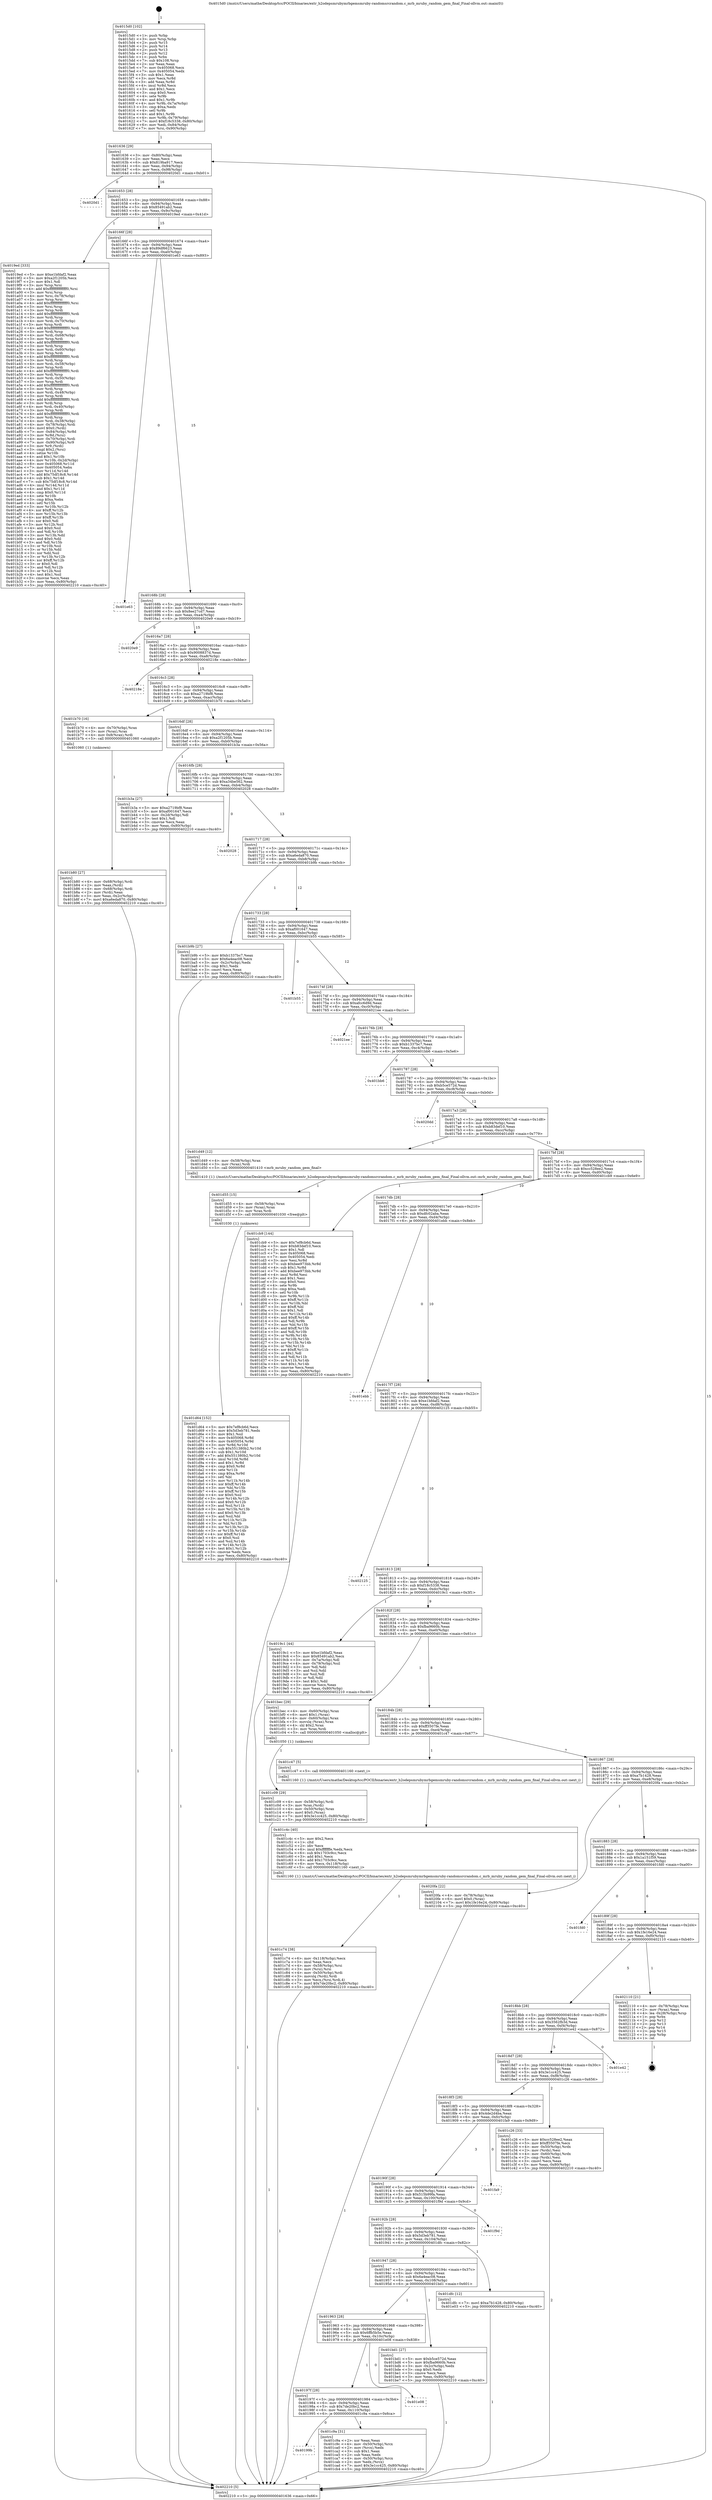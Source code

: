 digraph "0x4015d0" {
  label = "0x4015d0 (/mnt/c/Users/mathe/Desktop/tcc/POCII/binaries/extr_h2odepsmrubymrbgemsmruby-randomsrcrandom.c_mrb_mruby_random_gem_final_Final-ollvm.out::main(0))"
  labelloc = "t"
  node[shape=record]

  Entry [label="",width=0.3,height=0.3,shape=circle,fillcolor=black,style=filled]
  "0x401636" [label="{
     0x401636 [29]\l
     | [instrs]\l
     &nbsp;&nbsp;0x401636 \<+3\>: mov -0x80(%rbp),%eax\l
     &nbsp;&nbsp;0x401639 \<+2\>: mov %eax,%ecx\l
     &nbsp;&nbsp;0x40163b \<+6\>: sub $0x819ba917,%ecx\l
     &nbsp;&nbsp;0x401641 \<+6\>: mov %eax,-0x94(%rbp)\l
     &nbsp;&nbsp;0x401647 \<+6\>: mov %ecx,-0x98(%rbp)\l
     &nbsp;&nbsp;0x40164d \<+6\>: je 00000000004020d1 \<main+0xb01\>\l
  }"]
  "0x4020d1" [label="{
     0x4020d1\l
  }", style=dashed]
  "0x401653" [label="{
     0x401653 [28]\l
     | [instrs]\l
     &nbsp;&nbsp;0x401653 \<+5\>: jmp 0000000000401658 \<main+0x88\>\l
     &nbsp;&nbsp;0x401658 \<+6\>: mov -0x94(%rbp),%eax\l
     &nbsp;&nbsp;0x40165e \<+5\>: sub $0x85491ab2,%eax\l
     &nbsp;&nbsp;0x401663 \<+6\>: mov %eax,-0x9c(%rbp)\l
     &nbsp;&nbsp;0x401669 \<+6\>: je 00000000004019ed \<main+0x41d\>\l
  }"]
  Exit [label="",width=0.3,height=0.3,shape=circle,fillcolor=black,style=filled,peripheries=2]
  "0x4019ed" [label="{
     0x4019ed [333]\l
     | [instrs]\l
     &nbsp;&nbsp;0x4019ed \<+5\>: mov $0xe1bfdaf2,%eax\l
     &nbsp;&nbsp;0x4019f2 \<+5\>: mov $0xa2f1205b,%ecx\l
     &nbsp;&nbsp;0x4019f7 \<+2\>: mov $0x1,%dl\l
     &nbsp;&nbsp;0x4019f9 \<+3\>: mov %rsp,%rsi\l
     &nbsp;&nbsp;0x4019fc \<+4\>: add $0xfffffffffffffff0,%rsi\l
     &nbsp;&nbsp;0x401a00 \<+3\>: mov %rsi,%rsp\l
     &nbsp;&nbsp;0x401a03 \<+4\>: mov %rsi,-0x78(%rbp)\l
     &nbsp;&nbsp;0x401a07 \<+3\>: mov %rsp,%rsi\l
     &nbsp;&nbsp;0x401a0a \<+4\>: add $0xfffffffffffffff0,%rsi\l
     &nbsp;&nbsp;0x401a0e \<+3\>: mov %rsi,%rsp\l
     &nbsp;&nbsp;0x401a11 \<+3\>: mov %rsp,%rdi\l
     &nbsp;&nbsp;0x401a14 \<+4\>: add $0xfffffffffffffff0,%rdi\l
     &nbsp;&nbsp;0x401a18 \<+3\>: mov %rdi,%rsp\l
     &nbsp;&nbsp;0x401a1b \<+4\>: mov %rdi,-0x70(%rbp)\l
     &nbsp;&nbsp;0x401a1f \<+3\>: mov %rsp,%rdi\l
     &nbsp;&nbsp;0x401a22 \<+4\>: add $0xfffffffffffffff0,%rdi\l
     &nbsp;&nbsp;0x401a26 \<+3\>: mov %rdi,%rsp\l
     &nbsp;&nbsp;0x401a29 \<+4\>: mov %rdi,-0x68(%rbp)\l
     &nbsp;&nbsp;0x401a2d \<+3\>: mov %rsp,%rdi\l
     &nbsp;&nbsp;0x401a30 \<+4\>: add $0xfffffffffffffff0,%rdi\l
     &nbsp;&nbsp;0x401a34 \<+3\>: mov %rdi,%rsp\l
     &nbsp;&nbsp;0x401a37 \<+4\>: mov %rdi,-0x60(%rbp)\l
     &nbsp;&nbsp;0x401a3b \<+3\>: mov %rsp,%rdi\l
     &nbsp;&nbsp;0x401a3e \<+4\>: add $0xfffffffffffffff0,%rdi\l
     &nbsp;&nbsp;0x401a42 \<+3\>: mov %rdi,%rsp\l
     &nbsp;&nbsp;0x401a45 \<+4\>: mov %rdi,-0x58(%rbp)\l
     &nbsp;&nbsp;0x401a49 \<+3\>: mov %rsp,%rdi\l
     &nbsp;&nbsp;0x401a4c \<+4\>: add $0xfffffffffffffff0,%rdi\l
     &nbsp;&nbsp;0x401a50 \<+3\>: mov %rdi,%rsp\l
     &nbsp;&nbsp;0x401a53 \<+4\>: mov %rdi,-0x50(%rbp)\l
     &nbsp;&nbsp;0x401a57 \<+3\>: mov %rsp,%rdi\l
     &nbsp;&nbsp;0x401a5a \<+4\>: add $0xfffffffffffffff0,%rdi\l
     &nbsp;&nbsp;0x401a5e \<+3\>: mov %rdi,%rsp\l
     &nbsp;&nbsp;0x401a61 \<+4\>: mov %rdi,-0x48(%rbp)\l
     &nbsp;&nbsp;0x401a65 \<+3\>: mov %rsp,%rdi\l
     &nbsp;&nbsp;0x401a68 \<+4\>: add $0xfffffffffffffff0,%rdi\l
     &nbsp;&nbsp;0x401a6c \<+3\>: mov %rdi,%rsp\l
     &nbsp;&nbsp;0x401a6f \<+4\>: mov %rdi,-0x40(%rbp)\l
     &nbsp;&nbsp;0x401a73 \<+3\>: mov %rsp,%rdi\l
     &nbsp;&nbsp;0x401a76 \<+4\>: add $0xfffffffffffffff0,%rdi\l
     &nbsp;&nbsp;0x401a7a \<+3\>: mov %rdi,%rsp\l
     &nbsp;&nbsp;0x401a7d \<+4\>: mov %rdi,-0x38(%rbp)\l
     &nbsp;&nbsp;0x401a81 \<+4\>: mov -0x78(%rbp),%rdi\l
     &nbsp;&nbsp;0x401a85 \<+6\>: movl $0x0,(%rdi)\l
     &nbsp;&nbsp;0x401a8b \<+7\>: mov -0x84(%rbp),%r8d\l
     &nbsp;&nbsp;0x401a92 \<+3\>: mov %r8d,(%rsi)\l
     &nbsp;&nbsp;0x401a95 \<+4\>: mov -0x70(%rbp),%rdi\l
     &nbsp;&nbsp;0x401a99 \<+7\>: mov -0x90(%rbp),%r9\l
     &nbsp;&nbsp;0x401aa0 \<+3\>: mov %r9,(%rdi)\l
     &nbsp;&nbsp;0x401aa3 \<+3\>: cmpl $0x2,(%rsi)\l
     &nbsp;&nbsp;0x401aa6 \<+4\>: setne %r10b\l
     &nbsp;&nbsp;0x401aaa \<+4\>: and $0x1,%r10b\l
     &nbsp;&nbsp;0x401aae \<+4\>: mov %r10b,-0x2d(%rbp)\l
     &nbsp;&nbsp;0x401ab2 \<+8\>: mov 0x405068,%r11d\l
     &nbsp;&nbsp;0x401aba \<+7\>: mov 0x405054,%ebx\l
     &nbsp;&nbsp;0x401ac1 \<+3\>: mov %r11d,%r14d\l
     &nbsp;&nbsp;0x401ac4 \<+7\>: add $0x75df18c8,%r14d\l
     &nbsp;&nbsp;0x401acb \<+4\>: sub $0x1,%r14d\l
     &nbsp;&nbsp;0x401acf \<+7\>: sub $0x75df18c8,%r14d\l
     &nbsp;&nbsp;0x401ad6 \<+4\>: imul %r14d,%r11d\l
     &nbsp;&nbsp;0x401ada \<+4\>: and $0x1,%r11d\l
     &nbsp;&nbsp;0x401ade \<+4\>: cmp $0x0,%r11d\l
     &nbsp;&nbsp;0x401ae2 \<+4\>: sete %r10b\l
     &nbsp;&nbsp;0x401ae6 \<+3\>: cmp $0xa,%ebx\l
     &nbsp;&nbsp;0x401ae9 \<+4\>: setl %r15b\l
     &nbsp;&nbsp;0x401aed \<+3\>: mov %r10b,%r12b\l
     &nbsp;&nbsp;0x401af0 \<+4\>: xor $0xff,%r12b\l
     &nbsp;&nbsp;0x401af4 \<+3\>: mov %r15b,%r13b\l
     &nbsp;&nbsp;0x401af7 \<+4\>: xor $0xff,%r13b\l
     &nbsp;&nbsp;0x401afb \<+3\>: xor $0x0,%dl\l
     &nbsp;&nbsp;0x401afe \<+3\>: mov %r12b,%sil\l
     &nbsp;&nbsp;0x401b01 \<+4\>: and $0x0,%sil\l
     &nbsp;&nbsp;0x401b05 \<+3\>: and %dl,%r10b\l
     &nbsp;&nbsp;0x401b08 \<+3\>: mov %r13b,%dil\l
     &nbsp;&nbsp;0x401b0b \<+4\>: and $0x0,%dil\l
     &nbsp;&nbsp;0x401b0f \<+3\>: and %dl,%r15b\l
     &nbsp;&nbsp;0x401b12 \<+3\>: or %r10b,%sil\l
     &nbsp;&nbsp;0x401b15 \<+3\>: or %r15b,%dil\l
     &nbsp;&nbsp;0x401b18 \<+3\>: xor %dil,%sil\l
     &nbsp;&nbsp;0x401b1b \<+3\>: or %r13b,%r12b\l
     &nbsp;&nbsp;0x401b1e \<+4\>: xor $0xff,%r12b\l
     &nbsp;&nbsp;0x401b22 \<+3\>: or $0x0,%dl\l
     &nbsp;&nbsp;0x401b25 \<+3\>: and %dl,%r12b\l
     &nbsp;&nbsp;0x401b28 \<+3\>: or %r12b,%sil\l
     &nbsp;&nbsp;0x401b2b \<+4\>: test $0x1,%sil\l
     &nbsp;&nbsp;0x401b2f \<+3\>: cmovne %ecx,%eax\l
     &nbsp;&nbsp;0x401b32 \<+3\>: mov %eax,-0x80(%rbp)\l
     &nbsp;&nbsp;0x401b35 \<+5\>: jmp 0000000000402210 \<main+0xc40\>\l
  }"]
  "0x40166f" [label="{
     0x40166f [28]\l
     | [instrs]\l
     &nbsp;&nbsp;0x40166f \<+5\>: jmp 0000000000401674 \<main+0xa4\>\l
     &nbsp;&nbsp;0x401674 \<+6\>: mov -0x94(%rbp),%eax\l
     &nbsp;&nbsp;0x40167a \<+5\>: sub $0x89df6623,%eax\l
     &nbsp;&nbsp;0x40167f \<+6\>: mov %eax,-0xa0(%rbp)\l
     &nbsp;&nbsp;0x401685 \<+6\>: je 0000000000401e63 \<main+0x893\>\l
  }"]
  "0x401d64" [label="{
     0x401d64 [152]\l
     | [instrs]\l
     &nbsp;&nbsp;0x401d64 \<+5\>: mov $0x7ef8cb6d,%ecx\l
     &nbsp;&nbsp;0x401d69 \<+5\>: mov $0x5d3eb781,%edx\l
     &nbsp;&nbsp;0x401d6e \<+3\>: mov $0x1,%sil\l
     &nbsp;&nbsp;0x401d71 \<+8\>: mov 0x405068,%r8d\l
     &nbsp;&nbsp;0x401d79 \<+8\>: mov 0x405054,%r9d\l
     &nbsp;&nbsp;0x401d81 \<+3\>: mov %r8d,%r10d\l
     &nbsp;&nbsp;0x401d84 \<+7\>: sub $0x551380b2,%r10d\l
     &nbsp;&nbsp;0x401d8b \<+4\>: sub $0x1,%r10d\l
     &nbsp;&nbsp;0x401d8f \<+7\>: add $0x551380b2,%r10d\l
     &nbsp;&nbsp;0x401d96 \<+4\>: imul %r10d,%r8d\l
     &nbsp;&nbsp;0x401d9a \<+4\>: and $0x1,%r8d\l
     &nbsp;&nbsp;0x401d9e \<+4\>: cmp $0x0,%r8d\l
     &nbsp;&nbsp;0x401da2 \<+4\>: sete %r11b\l
     &nbsp;&nbsp;0x401da6 \<+4\>: cmp $0xa,%r9d\l
     &nbsp;&nbsp;0x401daa \<+3\>: setl %bl\l
     &nbsp;&nbsp;0x401dad \<+3\>: mov %r11b,%r14b\l
     &nbsp;&nbsp;0x401db0 \<+4\>: xor $0xff,%r14b\l
     &nbsp;&nbsp;0x401db4 \<+3\>: mov %bl,%r15b\l
     &nbsp;&nbsp;0x401db7 \<+4\>: xor $0xff,%r15b\l
     &nbsp;&nbsp;0x401dbb \<+4\>: xor $0x0,%sil\l
     &nbsp;&nbsp;0x401dbf \<+3\>: mov %r14b,%r12b\l
     &nbsp;&nbsp;0x401dc2 \<+4\>: and $0x0,%r12b\l
     &nbsp;&nbsp;0x401dc6 \<+3\>: and %sil,%r11b\l
     &nbsp;&nbsp;0x401dc9 \<+3\>: mov %r15b,%r13b\l
     &nbsp;&nbsp;0x401dcc \<+4\>: and $0x0,%r13b\l
     &nbsp;&nbsp;0x401dd0 \<+3\>: and %sil,%bl\l
     &nbsp;&nbsp;0x401dd3 \<+3\>: or %r11b,%r12b\l
     &nbsp;&nbsp;0x401dd6 \<+3\>: or %bl,%r13b\l
     &nbsp;&nbsp;0x401dd9 \<+3\>: xor %r13b,%r12b\l
     &nbsp;&nbsp;0x401ddc \<+3\>: or %r15b,%r14b\l
     &nbsp;&nbsp;0x401ddf \<+4\>: xor $0xff,%r14b\l
     &nbsp;&nbsp;0x401de3 \<+4\>: or $0x0,%sil\l
     &nbsp;&nbsp;0x401de7 \<+3\>: and %sil,%r14b\l
     &nbsp;&nbsp;0x401dea \<+3\>: or %r14b,%r12b\l
     &nbsp;&nbsp;0x401ded \<+4\>: test $0x1,%r12b\l
     &nbsp;&nbsp;0x401df1 \<+3\>: cmovne %edx,%ecx\l
     &nbsp;&nbsp;0x401df4 \<+3\>: mov %ecx,-0x80(%rbp)\l
     &nbsp;&nbsp;0x401df7 \<+5\>: jmp 0000000000402210 \<main+0xc40\>\l
  }"]
  "0x401e63" [label="{
     0x401e63\l
  }", style=dashed]
  "0x40168b" [label="{
     0x40168b [28]\l
     | [instrs]\l
     &nbsp;&nbsp;0x40168b \<+5\>: jmp 0000000000401690 \<main+0xc0\>\l
     &nbsp;&nbsp;0x401690 \<+6\>: mov -0x94(%rbp),%eax\l
     &nbsp;&nbsp;0x401696 \<+5\>: sub $0x8ee27cd7,%eax\l
     &nbsp;&nbsp;0x40169b \<+6\>: mov %eax,-0xa4(%rbp)\l
     &nbsp;&nbsp;0x4016a1 \<+6\>: je 00000000004020e9 \<main+0xb19\>\l
  }"]
  "0x401d55" [label="{
     0x401d55 [15]\l
     | [instrs]\l
     &nbsp;&nbsp;0x401d55 \<+4\>: mov -0x58(%rbp),%rax\l
     &nbsp;&nbsp;0x401d59 \<+3\>: mov (%rax),%rax\l
     &nbsp;&nbsp;0x401d5c \<+3\>: mov %rax,%rdi\l
     &nbsp;&nbsp;0x401d5f \<+5\>: call 0000000000401030 \<free@plt\>\l
     | [calls]\l
     &nbsp;&nbsp;0x401030 \{1\} (unknown)\l
  }"]
  "0x4020e9" [label="{
     0x4020e9\l
  }", style=dashed]
  "0x4016a7" [label="{
     0x4016a7 [28]\l
     | [instrs]\l
     &nbsp;&nbsp;0x4016a7 \<+5\>: jmp 00000000004016ac \<main+0xdc\>\l
     &nbsp;&nbsp;0x4016ac \<+6\>: mov -0x94(%rbp),%eax\l
     &nbsp;&nbsp;0x4016b2 \<+5\>: sub $0x9008837d,%eax\l
     &nbsp;&nbsp;0x4016b7 \<+6\>: mov %eax,-0xa8(%rbp)\l
     &nbsp;&nbsp;0x4016bd \<+6\>: je 000000000040218e \<main+0xbbe\>\l
  }"]
  "0x40199b" [label="{
     0x40199b\l
  }", style=dashed]
  "0x40218e" [label="{
     0x40218e\l
  }", style=dashed]
  "0x4016c3" [label="{
     0x4016c3 [28]\l
     | [instrs]\l
     &nbsp;&nbsp;0x4016c3 \<+5\>: jmp 00000000004016c8 \<main+0xf8\>\l
     &nbsp;&nbsp;0x4016c8 \<+6\>: mov -0x94(%rbp),%eax\l
     &nbsp;&nbsp;0x4016ce \<+5\>: sub $0xa2719bf8,%eax\l
     &nbsp;&nbsp;0x4016d3 \<+6\>: mov %eax,-0xac(%rbp)\l
     &nbsp;&nbsp;0x4016d9 \<+6\>: je 0000000000401b70 \<main+0x5a0\>\l
  }"]
  "0x401c9a" [label="{
     0x401c9a [31]\l
     | [instrs]\l
     &nbsp;&nbsp;0x401c9a \<+2\>: xor %eax,%eax\l
     &nbsp;&nbsp;0x401c9c \<+4\>: mov -0x50(%rbp),%rcx\l
     &nbsp;&nbsp;0x401ca0 \<+2\>: mov (%rcx),%edx\l
     &nbsp;&nbsp;0x401ca2 \<+3\>: sub $0x1,%eax\l
     &nbsp;&nbsp;0x401ca5 \<+2\>: sub %eax,%edx\l
     &nbsp;&nbsp;0x401ca7 \<+4\>: mov -0x50(%rbp),%rcx\l
     &nbsp;&nbsp;0x401cab \<+2\>: mov %edx,(%rcx)\l
     &nbsp;&nbsp;0x401cad \<+7\>: movl $0x3e1cc425,-0x80(%rbp)\l
     &nbsp;&nbsp;0x401cb4 \<+5\>: jmp 0000000000402210 \<main+0xc40\>\l
  }"]
  "0x401b70" [label="{
     0x401b70 [16]\l
     | [instrs]\l
     &nbsp;&nbsp;0x401b70 \<+4\>: mov -0x70(%rbp),%rax\l
     &nbsp;&nbsp;0x401b74 \<+3\>: mov (%rax),%rax\l
     &nbsp;&nbsp;0x401b77 \<+4\>: mov 0x8(%rax),%rdi\l
     &nbsp;&nbsp;0x401b7b \<+5\>: call 0000000000401060 \<atoi@plt\>\l
     | [calls]\l
     &nbsp;&nbsp;0x401060 \{1\} (unknown)\l
  }"]
  "0x4016df" [label="{
     0x4016df [28]\l
     | [instrs]\l
     &nbsp;&nbsp;0x4016df \<+5\>: jmp 00000000004016e4 \<main+0x114\>\l
     &nbsp;&nbsp;0x4016e4 \<+6\>: mov -0x94(%rbp),%eax\l
     &nbsp;&nbsp;0x4016ea \<+5\>: sub $0xa2f1205b,%eax\l
     &nbsp;&nbsp;0x4016ef \<+6\>: mov %eax,-0xb0(%rbp)\l
     &nbsp;&nbsp;0x4016f5 \<+6\>: je 0000000000401b3a \<main+0x56a\>\l
  }"]
  "0x40197f" [label="{
     0x40197f [28]\l
     | [instrs]\l
     &nbsp;&nbsp;0x40197f \<+5\>: jmp 0000000000401984 \<main+0x3b4\>\l
     &nbsp;&nbsp;0x401984 \<+6\>: mov -0x94(%rbp),%eax\l
     &nbsp;&nbsp;0x40198a \<+5\>: sub $0x7de20bc2,%eax\l
     &nbsp;&nbsp;0x40198f \<+6\>: mov %eax,-0x110(%rbp)\l
     &nbsp;&nbsp;0x401995 \<+6\>: je 0000000000401c9a \<main+0x6ca\>\l
  }"]
  "0x401b3a" [label="{
     0x401b3a [27]\l
     | [instrs]\l
     &nbsp;&nbsp;0x401b3a \<+5\>: mov $0xa2719bf8,%eax\l
     &nbsp;&nbsp;0x401b3f \<+5\>: mov $0xaf001647,%ecx\l
     &nbsp;&nbsp;0x401b44 \<+3\>: mov -0x2d(%rbp),%dl\l
     &nbsp;&nbsp;0x401b47 \<+3\>: test $0x1,%dl\l
     &nbsp;&nbsp;0x401b4a \<+3\>: cmovne %ecx,%eax\l
     &nbsp;&nbsp;0x401b4d \<+3\>: mov %eax,-0x80(%rbp)\l
     &nbsp;&nbsp;0x401b50 \<+5\>: jmp 0000000000402210 \<main+0xc40\>\l
  }"]
  "0x4016fb" [label="{
     0x4016fb [28]\l
     | [instrs]\l
     &nbsp;&nbsp;0x4016fb \<+5\>: jmp 0000000000401700 \<main+0x130\>\l
     &nbsp;&nbsp;0x401700 \<+6\>: mov -0x94(%rbp),%eax\l
     &nbsp;&nbsp;0x401706 \<+5\>: sub $0xa34be562,%eax\l
     &nbsp;&nbsp;0x40170b \<+6\>: mov %eax,-0xb4(%rbp)\l
     &nbsp;&nbsp;0x401711 \<+6\>: je 0000000000402028 \<main+0xa58\>\l
  }"]
  "0x401e08" [label="{
     0x401e08\l
  }", style=dashed]
  "0x402028" [label="{
     0x402028\l
  }", style=dashed]
  "0x401717" [label="{
     0x401717 [28]\l
     | [instrs]\l
     &nbsp;&nbsp;0x401717 \<+5\>: jmp 000000000040171c \<main+0x14c\>\l
     &nbsp;&nbsp;0x40171c \<+6\>: mov -0x94(%rbp),%eax\l
     &nbsp;&nbsp;0x401722 \<+5\>: sub $0xa6eda870,%eax\l
     &nbsp;&nbsp;0x401727 \<+6\>: mov %eax,-0xb8(%rbp)\l
     &nbsp;&nbsp;0x40172d \<+6\>: je 0000000000401b9b \<main+0x5cb\>\l
  }"]
  "0x401c74" [label="{
     0x401c74 [38]\l
     | [instrs]\l
     &nbsp;&nbsp;0x401c74 \<+6\>: mov -0x118(%rbp),%ecx\l
     &nbsp;&nbsp;0x401c7a \<+3\>: imul %eax,%ecx\l
     &nbsp;&nbsp;0x401c7d \<+4\>: mov -0x58(%rbp),%rsi\l
     &nbsp;&nbsp;0x401c81 \<+3\>: mov (%rsi),%rsi\l
     &nbsp;&nbsp;0x401c84 \<+4\>: mov -0x50(%rbp),%rdi\l
     &nbsp;&nbsp;0x401c88 \<+3\>: movslq (%rdi),%rdi\l
     &nbsp;&nbsp;0x401c8b \<+3\>: mov %ecx,(%rsi,%rdi,4)\l
     &nbsp;&nbsp;0x401c8e \<+7\>: movl $0x7de20bc2,-0x80(%rbp)\l
     &nbsp;&nbsp;0x401c95 \<+5\>: jmp 0000000000402210 \<main+0xc40\>\l
  }"]
  "0x401b9b" [label="{
     0x401b9b [27]\l
     | [instrs]\l
     &nbsp;&nbsp;0x401b9b \<+5\>: mov $0xb1337bc7,%eax\l
     &nbsp;&nbsp;0x401ba0 \<+5\>: mov $0x6a4eac08,%ecx\l
     &nbsp;&nbsp;0x401ba5 \<+3\>: mov -0x2c(%rbp),%edx\l
     &nbsp;&nbsp;0x401ba8 \<+3\>: cmp $0x1,%edx\l
     &nbsp;&nbsp;0x401bab \<+3\>: cmovl %ecx,%eax\l
     &nbsp;&nbsp;0x401bae \<+3\>: mov %eax,-0x80(%rbp)\l
     &nbsp;&nbsp;0x401bb1 \<+5\>: jmp 0000000000402210 \<main+0xc40\>\l
  }"]
  "0x401733" [label="{
     0x401733 [28]\l
     | [instrs]\l
     &nbsp;&nbsp;0x401733 \<+5\>: jmp 0000000000401738 \<main+0x168\>\l
     &nbsp;&nbsp;0x401738 \<+6\>: mov -0x94(%rbp),%eax\l
     &nbsp;&nbsp;0x40173e \<+5\>: sub $0xaf001647,%eax\l
     &nbsp;&nbsp;0x401743 \<+6\>: mov %eax,-0xbc(%rbp)\l
     &nbsp;&nbsp;0x401749 \<+6\>: je 0000000000401b55 \<main+0x585\>\l
  }"]
  "0x401c4c" [label="{
     0x401c4c [40]\l
     | [instrs]\l
     &nbsp;&nbsp;0x401c4c \<+5\>: mov $0x2,%ecx\l
     &nbsp;&nbsp;0x401c51 \<+1\>: cltd\l
     &nbsp;&nbsp;0x401c52 \<+2\>: idiv %ecx\l
     &nbsp;&nbsp;0x401c54 \<+6\>: imul $0xfffffffe,%edx,%ecx\l
     &nbsp;&nbsp;0x401c5a \<+6\>: sub $0x1703c9cc,%ecx\l
     &nbsp;&nbsp;0x401c60 \<+3\>: add $0x1,%ecx\l
     &nbsp;&nbsp;0x401c63 \<+6\>: add $0x1703c9cc,%ecx\l
     &nbsp;&nbsp;0x401c69 \<+6\>: mov %ecx,-0x118(%rbp)\l
     &nbsp;&nbsp;0x401c6f \<+5\>: call 0000000000401160 \<next_i\>\l
     | [calls]\l
     &nbsp;&nbsp;0x401160 \{1\} (/mnt/c/Users/mathe/Desktop/tcc/POCII/binaries/extr_h2odepsmrubymrbgemsmruby-randomsrcrandom.c_mrb_mruby_random_gem_final_Final-ollvm.out::next_i)\l
  }"]
  "0x401b55" [label="{
     0x401b55\l
  }", style=dashed]
  "0x40174f" [label="{
     0x40174f [28]\l
     | [instrs]\l
     &nbsp;&nbsp;0x40174f \<+5\>: jmp 0000000000401754 \<main+0x184\>\l
     &nbsp;&nbsp;0x401754 \<+6\>: mov -0x94(%rbp),%eax\l
     &nbsp;&nbsp;0x40175a \<+5\>: sub $0xafcc6d9d,%eax\l
     &nbsp;&nbsp;0x40175f \<+6\>: mov %eax,-0xc0(%rbp)\l
     &nbsp;&nbsp;0x401765 \<+6\>: je 00000000004021ee \<main+0xc1e\>\l
  }"]
  "0x401c09" [label="{
     0x401c09 [29]\l
     | [instrs]\l
     &nbsp;&nbsp;0x401c09 \<+4\>: mov -0x58(%rbp),%rdi\l
     &nbsp;&nbsp;0x401c0d \<+3\>: mov %rax,(%rdi)\l
     &nbsp;&nbsp;0x401c10 \<+4\>: mov -0x50(%rbp),%rax\l
     &nbsp;&nbsp;0x401c14 \<+6\>: movl $0x0,(%rax)\l
     &nbsp;&nbsp;0x401c1a \<+7\>: movl $0x3e1cc425,-0x80(%rbp)\l
     &nbsp;&nbsp;0x401c21 \<+5\>: jmp 0000000000402210 \<main+0xc40\>\l
  }"]
  "0x4021ee" [label="{
     0x4021ee\l
  }", style=dashed]
  "0x40176b" [label="{
     0x40176b [28]\l
     | [instrs]\l
     &nbsp;&nbsp;0x40176b \<+5\>: jmp 0000000000401770 \<main+0x1a0\>\l
     &nbsp;&nbsp;0x401770 \<+6\>: mov -0x94(%rbp),%eax\l
     &nbsp;&nbsp;0x401776 \<+5\>: sub $0xb1337bc7,%eax\l
     &nbsp;&nbsp;0x40177b \<+6\>: mov %eax,-0xc4(%rbp)\l
     &nbsp;&nbsp;0x401781 \<+6\>: je 0000000000401bb6 \<main+0x5e6\>\l
  }"]
  "0x401963" [label="{
     0x401963 [28]\l
     | [instrs]\l
     &nbsp;&nbsp;0x401963 \<+5\>: jmp 0000000000401968 \<main+0x398\>\l
     &nbsp;&nbsp;0x401968 \<+6\>: mov -0x94(%rbp),%eax\l
     &nbsp;&nbsp;0x40196e \<+5\>: sub $0x6ffb5b5e,%eax\l
     &nbsp;&nbsp;0x401973 \<+6\>: mov %eax,-0x10c(%rbp)\l
     &nbsp;&nbsp;0x401979 \<+6\>: je 0000000000401e08 \<main+0x838\>\l
  }"]
  "0x401bb6" [label="{
     0x401bb6\l
  }", style=dashed]
  "0x401787" [label="{
     0x401787 [28]\l
     | [instrs]\l
     &nbsp;&nbsp;0x401787 \<+5\>: jmp 000000000040178c \<main+0x1bc\>\l
     &nbsp;&nbsp;0x40178c \<+6\>: mov -0x94(%rbp),%eax\l
     &nbsp;&nbsp;0x401792 \<+5\>: sub $0xb5ce572d,%eax\l
     &nbsp;&nbsp;0x401797 \<+6\>: mov %eax,-0xc8(%rbp)\l
     &nbsp;&nbsp;0x40179d \<+6\>: je 00000000004020dd \<main+0xb0d\>\l
  }"]
  "0x401bd1" [label="{
     0x401bd1 [27]\l
     | [instrs]\l
     &nbsp;&nbsp;0x401bd1 \<+5\>: mov $0xb5ce572d,%eax\l
     &nbsp;&nbsp;0x401bd6 \<+5\>: mov $0xfba9660b,%ecx\l
     &nbsp;&nbsp;0x401bdb \<+3\>: mov -0x2c(%rbp),%edx\l
     &nbsp;&nbsp;0x401bde \<+3\>: cmp $0x0,%edx\l
     &nbsp;&nbsp;0x401be1 \<+3\>: cmove %ecx,%eax\l
     &nbsp;&nbsp;0x401be4 \<+3\>: mov %eax,-0x80(%rbp)\l
     &nbsp;&nbsp;0x401be7 \<+5\>: jmp 0000000000402210 \<main+0xc40\>\l
  }"]
  "0x4020dd" [label="{
     0x4020dd\l
  }", style=dashed]
  "0x4017a3" [label="{
     0x4017a3 [28]\l
     | [instrs]\l
     &nbsp;&nbsp;0x4017a3 \<+5\>: jmp 00000000004017a8 \<main+0x1d8\>\l
     &nbsp;&nbsp;0x4017a8 \<+6\>: mov -0x94(%rbp),%eax\l
     &nbsp;&nbsp;0x4017ae \<+5\>: sub $0xb83def10,%eax\l
     &nbsp;&nbsp;0x4017b3 \<+6\>: mov %eax,-0xcc(%rbp)\l
     &nbsp;&nbsp;0x4017b9 \<+6\>: je 0000000000401d49 \<main+0x779\>\l
  }"]
  "0x401947" [label="{
     0x401947 [28]\l
     | [instrs]\l
     &nbsp;&nbsp;0x401947 \<+5\>: jmp 000000000040194c \<main+0x37c\>\l
     &nbsp;&nbsp;0x40194c \<+6\>: mov -0x94(%rbp),%eax\l
     &nbsp;&nbsp;0x401952 \<+5\>: sub $0x6a4eac08,%eax\l
     &nbsp;&nbsp;0x401957 \<+6\>: mov %eax,-0x108(%rbp)\l
     &nbsp;&nbsp;0x40195d \<+6\>: je 0000000000401bd1 \<main+0x601\>\l
  }"]
  "0x401d49" [label="{
     0x401d49 [12]\l
     | [instrs]\l
     &nbsp;&nbsp;0x401d49 \<+4\>: mov -0x58(%rbp),%rax\l
     &nbsp;&nbsp;0x401d4d \<+3\>: mov (%rax),%rdi\l
     &nbsp;&nbsp;0x401d50 \<+5\>: call 0000000000401410 \<mrb_mruby_random_gem_final\>\l
     | [calls]\l
     &nbsp;&nbsp;0x401410 \{1\} (/mnt/c/Users/mathe/Desktop/tcc/POCII/binaries/extr_h2odepsmrubymrbgemsmruby-randomsrcrandom.c_mrb_mruby_random_gem_final_Final-ollvm.out::mrb_mruby_random_gem_final)\l
  }"]
  "0x4017bf" [label="{
     0x4017bf [28]\l
     | [instrs]\l
     &nbsp;&nbsp;0x4017bf \<+5\>: jmp 00000000004017c4 \<main+0x1f4\>\l
     &nbsp;&nbsp;0x4017c4 \<+6\>: mov -0x94(%rbp),%eax\l
     &nbsp;&nbsp;0x4017ca \<+5\>: sub $0xcc528ee2,%eax\l
     &nbsp;&nbsp;0x4017cf \<+6\>: mov %eax,-0xd0(%rbp)\l
     &nbsp;&nbsp;0x4017d5 \<+6\>: je 0000000000401cb9 \<main+0x6e9\>\l
  }"]
  "0x401dfc" [label="{
     0x401dfc [12]\l
     | [instrs]\l
     &nbsp;&nbsp;0x401dfc \<+7\>: movl $0xa7b1428,-0x80(%rbp)\l
     &nbsp;&nbsp;0x401e03 \<+5\>: jmp 0000000000402210 \<main+0xc40\>\l
  }"]
  "0x401cb9" [label="{
     0x401cb9 [144]\l
     | [instrs]\l
     &nbsp;&nbsp;0x401cb9 \<+5\>: mov $0x7ef8cb6d,%eax\l
     &nbsp;&nbsp;0x401cbe \<+5\>: mov $0xb83def10,%ecx\l
     &nbsp;&nbsp;0x401cc3 \<+2\>: mov $0x1,%dl\l
     &nbsp;&nbsp;0x401cc5 \<+7\>: mov 0x405068,%esi\l
     &nbsp;&nbsp;0x401ccc \<+7\>: mov 0x405054,%edi\l
     &nbsp;&nbsp;0x401cd3 \<+3\>: mov %esi,%r8d\l
     &nbsp;&nbsp;0x401cd6 \<+7\>: sub $0xbee973bb,%r8d\l
     &nbsp;&nbsp;0x401cdd \<+4\>: sub $0x1,%r8d\l
     &nbsp;&nbsp;0x401ce1 \<+7\>: add $0xbee973bb,%r8d\l
     &nbsp;&nbsp;0x401ce8 \<+4\>: imul %r8d,%esi\l
     &nbsp;&nbsp;0x401cec \<+3\>: and $0x1,%esi\l
     &nbsp;&nbsp;0x401cef \<+3\>: cmp $0x0,%esi\l
     &nbsp;&nbsp;0x401cf2 \<+4\>: sete %r9b\l
     &nbsp;&nbsp;0x401cf6 \<+3\>: cmp $0xa,%edi\l
     &nbsp;&nbsp;0x401cf9 \<+4\>: setl %r10b\l
     &nbsp;&nbsp;0x401cfd \<+3\>: mov %r9b,%r11b\l
     &nbsp;&nbsp;0x401d00 \<+4\>: xor $0xff,%r11b\l
     &nbsp;&nbsp;0x401d04 \<+3\>: mov %r10b,%bl\l
     &nbsp;&nbsp;0x401d07 \<+3\>: xor $0xff,%bl\l
     &nbsp;&nbsp;0x401d0a \<+3\>: xor $0x1,%dl\l
     &nbsp;&nbsp;0x401d0d \<+3\>: mov %r11b,%r14b\l
     &nbsp;&nbsp;0x401d10 \<+4\>: and $0xff,%r14b\l
     &nbsp;&nbsp;0x401d14 \<+3\>: and %dl,%r9b\l
     &nbsp;&nbsp;0x401d17 \<+3\>: mov %bl,%r15b\l
     &nbsp;&nbsp;0x401d1a \<+4\>: and $0xff,%r15b\l
     &nbsp;&nbsp;0x401d1e \<+3\>: and %dl,%r10b\l
     &nbsp;&nbsp;0x401d21 \<+3\>: or %r9b,%r14b\l
     &nbsp;&nbsp;0x401d24 \<+3\>: or %r10b,%r15b\l
     &nbsp;&nbsp;0x401d27 \<+3\>: xor %r15b,%r14b\l
     &nbsp;&nbsp;0x401d2a \<+3\>: or %bl,%r11b\l
     &nbsp;&nbsp;0x401d2d \<+4\>: xor $0xff,%r11b\l
     &nbsp;&nbsp;0x401d31 \<+3\>: or $0x1,%dl\l
     &nbsp;&nbsp;0x401d34 \<+3\>: and %dl,%r11b\l
     &nbsp;&nbsp;0x401d37 \<+3\>: or %r11b,%r14b\l
     &nbsp;&nbsp;0x401d3a \<+4\>: test $0x1,%r14b\l
     &nbsp;&nbsp;0x401d3e \<+3\>: cmovne %ecx,%eax\l
     &nbsp;&nbsp;0x401d41 \<+3\>: mov %eax,-0x80(%rbp)\l
     &nbsp;&nbsp;0x401d44 \<+5\>: jmp 0000000000402210 \<main+0xc40\>\l
  }"]
  "0x4017db" [label="{
     0x4017db [28]\l
     | [instrs]\l
     &nbsp;&nbsp;0x4017db \<+5\>: jmp 00000000004017e0 \<main+0x210\>\l
     &nbsp;&nbsp;0x4017e0 \<+6\>: mov -0x94(%rbp),%eax\l
     &nbsp;&nbsp;0x4017e6 \<+5\>: sub $0xdfc02aba,%eax\l
     &nbsp;&nbsp;0x4017eb \<+6\>: mov %eax,-0xd4(%rbp)\l
     &nbsp;&nbsp;0x4017f1 \<+6\>: je 0000000000401ebb \<main+0x8eb\>\l
  }"]
  "0x40192b" [label="{
     0x40192b [28]\l
     | [instrs]\l
     &nbsp;&nbsp;0x40192b \<+5\>: jmp 0000000000401930 \<main+0x360\>\l
     &nbsp;&nbsp;0x401930 \<+6\>: mov -0x94(%rbp),%eax\l
     &nbsp;&nbsp;0x401936 \<+5\>: sub $0x5d3eb781,%eax\l
     &nbsp;&nbsp;0x40193b \<+6\>: mov %eax,-0x104(%rbp)\l
     &nbsp;&nbsp;0x401941 \<+6\>: je 0000000000401dfc \<main+0x82c\>\l
  }"]
  "0x401ebb" [label="{
     0x401ebb\l
  }", style=dashed]
  "0x4017f7" [label="{
     0x4017f7 [28]\l
     | [instrs]\l
     &nbsp;&nbsp;0x4017f7 \<+5\>: jmp 00000000004017fc \<main+0x22c\>\l
     &nbsp;&nbsp;0x4017fc \<+6\>: mov -0x94(%rbp),%eax\l
     &nbsp;&nbsp;0x401802 \<+5\>: sub $0xe1bfdaf2,%eax\l
     &nbsp;&nbsp;0x401807 \<+6\>: mov %eax,-0xd8(%rbp)\l
     &nbsp;&nbsp;0x40180d \<+6\>: je 0000000000402125 \<main+0xb55\>\l
  }"]
  "0x401f9d" [label="{
     0x401f9d\l
  }", style=dashed]
  "0x402125" [label="{
     0x402125\l
  }", style=dashed]
  "0x401813" [label="{
     0x401813 [28]\l
     | [instrs]\l
     &nbsp;&nbsp;0x401813 \<+5\>: jmp 0000000000401818 \<main+0x248\>\l
     &nbsp;&nbsp;0x401818 \<+6\>: mov -0x94(%rbp),%eax\l
     &nbsp;&nbsp;0x40181e \<+5\>: sub $0xf18c5338,%eax\l
     &nbsp;&nbsp;0x401823 \<+6\>: mov %eax,-0xdc(%rbp)\l
     &nbsp;&nbsp;0x401829 \<+6\>: je 00000000004019c1 \<main+0x3f1\>\l
  }"]
  "0x40190f" [label="{
     0x40190f [28]\l
     | [instrs]\l
     &nbsp;&nbsp;0x40190f \<+5\>: jmp 0000000000401914 \<main+0x344\>\l
     &nbsp;&nbsp;0x401914 \<+6\>: mov -0x94(%rbp),%eax\l
     &nbsp;&nbsp;0x40191a \<+5\>: sub $0x515b99fa,%eax\l
     &nbsp;&nbsp;0x40191f \<+6\>: mov %eax,-0x100(%rbp)\l
     &nbsp;&nbsp;0x401925 \<+6\>: je 0000000000401f9d \<main+0x9cd\>\l
  }"]
  "0x4019c1" [label="{
     0x4019c1 [44]\l
     | [instrs]\l
     &nbsp;&nbsp;0x4019c1 \<+5\>: mov $0xe1bfdaf2,%eax\l
     &nbsp;&nbsp;0x4019c6 \<+5\>: mov $0x85491ab2,%ecx\l
     &nbsp;&nbsp;0x4019cb \<+3\>: mov -0x7a(%rbp),%dl\l
     &nbsp;&nbsp;0x4019ce \<+4\>: mov -0x79(%rbp),%sil\l
     &nbsp;&nbsp;0x4019d2 \<+3\>: mov %dl,%dil\l
     &nbsp;&nbsp;0x4019d5 \<+3\>: and %sil,%dil\l
     &nbsp;&nbsp;0x4019d8 \<+3\>: xor %sil,%dl\l
     &nbsp;&nbsp;0x4019db \<+3\>: or %dl,%dil\l
     &nbsp;&nbsp;0x4019de \<+4\>: test $0x1,%dil\l
     &nbsp;&nbsp;0x4019e2 \<+3\>: cmovne %ecx,%eax\l
     &nbsp;&nbsp;0x4019e5 \<+3\>: mov %eax,-0x80(%rbp)\l
     &nbsp;&nbsp;0x4019e8 \<+5\>: jmp 0000000000402210 \<main+0xc40\>\l
  }"]
  "0x40182f" [label="{
     0x40182f [28]\l
     | [instrs]\l
     &nbsp;&nbsp;0x40182f \<+5\>: jmp 0000000000401834 \<main+0x264\>\l
     &nbsp;&nbsp;0x401834 \<+6\>: mov -0x94(%rbp),%eax\l
     &nbsp;&nbsp;0x40183a \<+5\>: sub $0xfba9660b,%eax\l
     &nbsp;&nbsp;0x40183f \<+6\>: mov %eax,-0xe0(%rbp)\l
     &nbsp;&nbsp;0x401845 \<+6\>: je 0000000000401bec \<main+0x61c\>\l
  }"]
  "0x402210" [label="{
     0x402210 [5]\l
     | [instrs]\l
     &nbsp;&nbsp;0x402210 \<+5\>: jmp 0000000000401636 \<main+0x66\>\l
  }"]
  "0x4015d0" [label="{
     0x4015d0 [102]\l
     | [instrs]\l
     &nbsp;&nbsp;0x4015d0 \<+1\>: push %rbp\l
     &nbsp;&nbsp;0x4015d1 \<+3\>: mov %rsp,%rbp\l
     &nbsp;&nbsp;0x4015d4 \<+2\>: push %r15\l
     &nbsp;&nbsp;0x4015d6 \<+2\>: push %r14\l
     &nbsp;&nbsp;0x4015d8 \<+2\>: push %r13\l
     &nbsp;&nbsp;0x4015da \<+2\>: push %r12\l
     &nbsp;&nbsp;0x4015dc \<+1\>: push %rbx\l
     &nbsp;&nbsp;0x4015dd \<+7\>: sub $0x108,%rsp\l
     &nbsp;&nbsp;0x4015e4 \<+2\>: xor %eax,%eax\l
     &nbsp;&nbsp;0x4015e6 \<+7\>: mov 0x405068,%ecx\l
     &nbsp;&nbsp;0x4015ed \<+7\>: mov 0x405054,%edx\l
     &nbsp;&nbsp;0x4015f4 \<+3\>: sub $0x1,%eax\l
     &nbsp;&nbsp;0x4015f7 \<+3\>: mov %ecx,%r8d\l
     &nbsp;&nbsp;0x4015fa \<+3\>: add %eax,%r8d\l
     &nbsp;&nbsp;0x4015fd \<+4\>: imul %r8d,%ecx\l
     &nbsp;&nbsp;0x401601 \<+3\>: and $0x1,%ecx\l
     &nbsp;&nbsp;0x401604 \<+3\>: cmp $0x0,%ecx\l
     &nbsp;&nbsp;0x401607 \<+4\>: sete %r9b\l
     &nbsp;&nbsp;0x40160b \<+4\>: and $0x1,%r9b\l
     &nbsp;&nbsp;0x40160f \<+4\>: mov %r9b,-0x7a(%rbp)\l
     &nbsp;&nbsp;0x401613 \<+3\>: cmp $0xa,%edx\l
     &nbsp;&nbsp;0x401616 \<+4\>: setl %r9b\l
     &nbsp;&nbsp;0x40161a \<+4\>: and $0x1,%r9b\l
     &nbsp;&nbsp;0x40161e \<+4\>: mov %r9b,-0x79(%rbp)\l
     &nbsp;&nbsp;0x401622 \<+7\>: movl $0xf18c5338,-0x80(%rbp)\l
     &nbsp;&nbsp;0x401629 \<+6\>: mov %edi,-0x84(%rbp)\l
     &nbsp;&nbsp;0x40162f \<+7\>: mov %rsi,-0x90(%rbp)\l
  }"]
  "0x401fa9" [label="{
     0x401fa9\l
  }", style=dashed]
  "0x401b80" [label="{
     0x401b80 [27]\l
     | [instrs]\l
     &nbsp;&nbsp;0x401b80 \<+4\>: mov -0x68(%rbp),%rdi\l
     &nbsp;&nbsp;0x401b84 \<+2\>: mov %eax,(%rdi)\l
     &nbsp;&nbsp;0x401b86 \<+4\>: mov -0x68(%rbp),%rdi\l
     &nbsp;&nbsp;0x401b8a \<+2\>: mov (%rdi),%eax\l
     &nbsp;&nbsp;0x401b8c \<+3\>: mov %eax,-0x2c(%rbp)\l
     &nbsp;&nbsp;0x401b8f \<+7\>: movl $0xa6eda870,-0x80(%rbp)\l
     &nbsp;&nbsp;0x401b96 \<+5\>: jmp 0000000000402210 \<main+0xc40\>\l
  }"]
  "0x4018f3" [label="{
     0x4018f3 [28]\l
     | [instrs]\l
     &nbsp;&nbsp;0x4018f3 \<+5\>: jmp 00000000004018f8 \<main+0x328\>\l
     &nbsp;&nbsp;0x4018f8 \<+6\>: mov -0x94(%rbp),%eax\l
     &nbsp;&nbsp;0x4018fe \<+5\>: sub $0x4de2d4ba,%eax\l
     &nbsp;&nbsp;0x401903 \<+6\>: mov %eax,-0xfc(%rbp)\l
     &nbsp;&nbsp;0x401909 \<+6\>: je 0000000000401fa9 \<main+0x9d9\>\l
  }"]
  "0x401bec" [label="{
     0x401bec [29]\l
     | [instrs]\l
     &nbsp;&nbsp;0x401bec \<+4\>: mov -0x60(%rbp),%rax\l
     &nbsp;&nbsp;0x401bf0 \<+6\>: movl $0x1,(%rax)\l
     &nbsp;&nbsp;0x401bf6 \<+4\>: mov -0x60(%rbp),%rax\l
     &nbsp;&nbsp;0x401bfa \<+3\>: movslq (%rax),%rax\l
     &nbsp;&nbsp;0x401bfd \<+4\>: shl $0x2,%rax\l
     &nbsp;&nbsp;0x401c01 \<+3\>: mov %rax,%rdi\l
     &nbsp;&nbsp;0x401c04 \<+5\>: call 0000000000401050 \<malloc@plt\>\l
     | [calls]\l
     &nbsp;&nbsp;0x401050 \{1\} (unknown)\l
  }"]
  "0x40184b" [label="{
     0x40184b [28]\l
     | [instrs]\l
     &nbsp;&nbsp;0x40184b \<+5\>: jmp 0000000000401850 \<main+0x280\>\l
     &nbsp;&nbsp;0x401850 \<+6\>: mov -0x94(%rbp),%eax\l
     &nbsp;&nbsp;0x401856 \<+5\>: sub $0xff3507fe,%eax\l
     &nbsp;&nbsp;0x40185b \<+6\>: mov %eax,-0xe4(%rbp)\l
     &nbsp;&nbsp;0x401861 \<+6\>: je 0000000000401c47 \<main+0x677\>\l
  }"]
  "0x401c26" [label="{
     0x401c26 [33]\l
     | [instrs]\l
     &nbsp;&nbsp;0x401c26 \<+5\>: mov $0xcc528ee2,%eax\l
     &nbsp;&nbsp;0x401c2b \<+5\>: mov $0xff3507fe,%ecx\l
     &nbsp;&nbsp;0x401c30 \<+4\>: mov -0x50(%rbp),%rdx\l
     &nbsp;&nbsp;0x401c34 \<+2\>: mov (%rdx),%esi\l
     &nbsp;&nbsp;0x401c36 \<+4\>: mov -0x60(%rbp),%rdx\l
     &nbsp;&nbsp;0x401c3a \<+2\>: cmp (%rdx),%esi\l
     &nbsp;&nbsp;0x401c3c \<+3\>: cmovl %ecx,%eax\l
     &nbsp;&nbsp;0x401c3f \<+3\>: mov %eax,-0x80(%rbp)\l
     &nbsp;&nbsp;0x401c42 \<+5\>: jmp 0000000000402210 \<main+0xc40\>\l
  }"]
  "0x401c47" [label="{
     0x401c47 [5]\l
     | [instrs]\l
     &nbsp;&nbsp;0x401c47 \<+5\>: call 0000000000401160 \<next_i\>\l
     | [calls]\l
     &nbsp;&nbsp;0x401160 \{1\} (/mnt/c/Users/mathe/Desktop/tcc/POCII/binaries/extr_h2odepsmrubymrbgemsmruby-randomsrcrandom.c_mrb_mruby_random_gem_final_Final-ollvm.out::next_i)\l
  }"]
  "0x401867" [label="{
     0x401867 [28]\l
     | [instrs]\l
     &nbsp;&nbsp;0x401867 \<+5\>: jmp 000000000040186c \<main+0x29c\>\l
     &nbsp;&nbsp;0x40186c \<+6\>: mov -0x94(%rbp),%eax\l
     &nbsp;&nbsp;0x401872 \<+5\>: sub $0xa7b1428,%eax\l
     &nbsp;&nbsp;0x401877 \<+6\>: mov %eax,-0xe8(%rbp)\l
     &nbsp;&nbsp;0x40187d \<+6\>: je 00000000004020fa \<main+0xb2a\>\l
  }"]
  "0x4018d7" [label="{
     0x4018d7 [28]\l
     | [instrs]\l
     &nbsp;&nbsp;0x4018d7 \<+5\>: jmp 00000000004018dc \<main+0x30c\>\l
     &nbsp;&nbsp;0x4018dc \<+6\>: mov -0x94(%rbp),%eax\l
     &nbsp;&nbsp;0x4018e2 \<+5\>: sub $0x3e1cc425,%eax\l
     &nbsp;&nbsp;0x4018e7 \<+6\>: mov %eax,-0xf8(%rbp)\l
     &nbsp;&nbsp;0x4018ed \<+6\>: je 0000000000401c26 \<main+0x656\>\l
  }"]
  "0x4020fa" [label="{
     0x4020fa [22]\l
     | [instrs]\l
     &nbsp;&nbsp;0x4020fa \<+4\>: mov -0x78(%rbp),%rax\l
     &nbsp;&nbsp;0x4020fe \<+6\>: movl $0x0,(%rax)\l
     &nbsp;&nbsp;0x402104 \<+7\>: movl $0x1fe16e24,-0x80(%rbp)\l
     &nbsp;&nbsp;0x40210b \<+5\>: jmp 0000000000402210 \<main+0xc40\>\l
  }"]
  "0x401883" [label="{
     0x401883 [28]\l
     | [instrs]\l
     &nbsp;&nbsp;0x401883 \<+5\>: jmp 0000000000401888 \<main+0x2b8\>\l
     &nbsp;&nbsp;0x401888 \<+6\>: mov -0x94(%rbp),%eax\l
     &nbsp;&nbsp;0x40188e \<+5\>: sub $0x1a151f59,%eax\l
     &nbsp;&nbsp;0x401893 \<+6\>: mov %eax,-0xec(%rbp)\l
     &nbsp;&nbsp;0x401899 \<+6\>: je 0000000000401fd0 \<main+0xa00\>\l
  }"]
  "0x401e42" [label="{
     0x401e42\l
  }", style=dashed]
  "0x401fd0" [label="{
     0x401fd0\l
  }", style=dashed]
  "0x40189f" [label="{
     0x40189f [28]\l
     | [instrs]\l
     &nbsp;&nbsp;0x40189f \<+5\>: jmp 00000000004018a4 \<main+0x2d4\>\l
     &nbsp;&nbsp;0x4018a4 \<+6\>: mov -0x94(%rbp),%eax\l
     &nbsp;&nbsp;0x4018aa \<+5\>: sub $0x1fe16e24,%eax\l
     &nbsp;&nbsp;0x4018af \<+6\>: mov %eax,-0xf0(%rbp)\l
     &nbsp;&nbsp;0x4018b5 \<+6\>: je 0000000000402110 \<main+0xb40\>\l
  }"]
  "0x4018bb" [label="{
     0x4018bb [28]\l
     | [instrs]\l
     &nbsp;&nbsp;0x4018bb \<+5\>: jmp 00000000004018c0 \<main+0x2f0\>\l
     &nbsp;&nbsp;0x4018c0 \<+6\>: mov -0x94(%rbp),%eax\l
     &nbsp;&nbsp;0x4018c6 \<+5\>: sub $0x3562fb3d,%eax\l
     &nbsp;&nbsp;0x4018cb \<+6\>: mov %eax,-0xf4(%rbp)\l
     &nbsp;&nbsp;0x4018d1 \<+6\>: je 0000000000401e42 \<main+0x872\>\l
  }"]
  "0x402110" [label="{
     0x402110 [21]\l
     | [instrs]\l
     &nbsp;&nbsp;0x402110 \<+4\>: mov -0x78(%rbp),%rax\l
     &nbsp;&nbsp;0x402114 \<+2\>: mov (%rax),%eax\l
     &nbsp;&nbsp;0x402116 \<+4\>: lea -0x28(%rbp),%rsp\l
     &nbsp;&nbsp;0x40211a \<+1\>: pop %rbx\l
     &nbsp;&nbsp;0x40211b \<+2\>: pop %r12\l
     &nbsp;&nbsp;0x40211d \<+2\>: pop %r13\l
     &nbsp;&nbsp;0x40211f \<+2\>: pop %r14\l
     &nbsp;&nbsp;0x402121 \<+2\>: pop %r15\l
     &nbsp;&nbsp;0x402123 \<+1\>: pop %rbp\l
     &nbsp;&nbsp;0x402124 \<+1\>: ret\l
  }"]
  Entry -> "0x4015d0" [label=" 1"]
  "0x401636" -> "0x4020d1" [label=" 0"]
  "0x401636" -> "0x401653" [label=" 16"]
  "0x402110" -> Exit [label=" 1"]
  "0x401653" -> "0x4019ed" [label=" 1"]
  "0x401653" -> "0x40166f" [label=" 15"]
  "0x4020fa" -> "0x402210" [label=" 1"]
  "0x40166f" -> "0x401e63" [label=" 0"]
  "0x40166f" -> "0x40168b" [label=" 15"]
  "0x401dfc" -> "0x402210" [label=" 1"]
  "0x40168b" -> "0x4020e9" [label=" 0"]
  "0x40168b" -> "0x4016a7" [label=" 15"]
  "0x401d64" -> "0x402210" [label=" 1"]
  "0x4016a7" -> "0x40218e" [label=" 0"]
  "0x4016a7" -> "0x4016c3" [label=" 15"]
  "0x401d55" -> "0x401d64" [label=" 1"]
  "0x4016c3" -> "0x401b70" [label=" 1"]
  "0x4016c3" -> "0x4016df" [label=" 14"]
  "0x401d49" -> "0x401d55" [label=" 1"]
  "0x4016df" -> "0x401b3a" [label=" 1"]
  "0x4016df" -> "0x4016fb" [label=" 13"]
  "0x401c9a" -> "0x402210" [label=" 1"]
  "0x4016fb" -> "0x402028" [label=" 0"]
  "0x4016fb" -> "0x401717" [label=" 13"]
  "0x40197f" -> "0x40199b" [label=" 0"]
  "0x401717" -> "0x401b9b" [label=" 1"]
  "0x401717" -> "0x401733" [label=" 12"]
  "0x401cb9" -> "0x402210" [label=" 1"]
  "0x401733" -> "0x401b55" [label=" 0"]
  "0x401733" -> "0x40174f" [label=" 12"]
  "0x401963" -> "0x40197f" [label=" 1"]
  "0x40174f" -> "0x4021ee" [label=" 0"]
  "0x40174f" -> "0x40176b" [label=" 12"]
  "0x401963" -> "0x401e08" [label=" 0"]
  "0x40176b" -> "0x401bb6" [label=" 0"]
  "0x40176b" -> "0x401787" [label=" 12"]
  "0x40197f" -> "0x401c9a" [label=" 1"]
  "0x401787" -> "0x4020dd" [label=" 0"]
  "0x401787" -> "0x4017a3" [label=" 12"]
  "0x401c74" -> "0x402210" [label=" 1"]
  "0x4017a3" -> "0x401d49" [label=" 1"]
  "0x4017a3" -> "0x4017bf" [label=" 11"]
  "0x401c47" -> "0x401c4c" [label=" 1"]
  "0x4017bf" -> "0x401cb9" [label=" 1"]
  "0x4017bf" -> "0x4017db" [label=" 10"]
  "0x401c26" -> "0x402210" [label=" 2"]
  "0x4017db" -> "0x401ebb" [label=" 0"]
  "0x4017db" -> "0x4017f7" [label=" 10"]
  "0x401bec" -> "0x401c09" [label=" 1"]
  "0x4017f7" -> "0x402125" [label=" 0"]
  "0x4017f7" -> "0x401813" [label=" 10"]
  "0x401bd1" -> "0x402210" [label=" 1"]
  "0x401813" -> "0x4019c1" [label=" 1"]
  "0x401813" -> "0x40182f" [label=" 9"]
  "0x4019c1" -> "0x402210" [label=" 1"]
  "0x4015d0" -> "0x401636" [label=" 1"]
  "0x402210" -> "0x401636" [label=" 15"]
  "0x401947" -> "0x401bd1" [label=" 1"]
  "0x4019ed" -> "0x402210" [label=" 1"]
  "0x401b3a" -> "0x402210" [label=" 1"]
  "0x401b70" -> "0x401b80" [label=" 1"]
  "0x401b80" -> "0x402210" [label=" 1"]
  "0x401b9b" -> "0x402210" [label=" 1"]
  "0x401c4c" -> "0x401c74" [label=" 1"]
  "0x40182f" -> "0x401bec" [label=" 1"]
  "0x40182f" -> "0x40184b" [label=" 8"]
  "0x40192b" -> "0x401dfc" [label=" 1"]
  "0x40184b" -> "0x401c47" [label=" 1"]
  "0x40184b" -> "0x401867" [label=" 7"]
  "0x401c09" -> "0x402210" [label=" 1"]
  "0x401867" -> "0x4020fa" [label=" 1"]
  "0x401867" -> "0x401883" [label=" 6"]
  "0x40190f" -> "0x401f9d" [label=" 0"]
  "0x401883" -> "0x401fd0" [label=" 0"]
  "0x401883" -> "0x40189f" [label=" 6"]
  "0x401947" -> "0x401963" [label=" 1"]
  "0x40189f" -> "0x402110" [label=" 1"]
  "0x40189f" -> "0x4018bb" [label=" 5"]
  "0x4018f3" -> "0x40190f" [label=" 3"]
  "0x4018bb" -> "0x401e42" [label=" 0"]
  "0x4018bb" -> "0x4018d7" [label=" 5"]
  "0x40190f" -> "0x40192b" [label=" 3"]
  "0x4018d7" -> "0x401c26" [label=" 2"]
  "0x4018d7" -> "0x4018f3" [label=" 3"]
  "0x40192b" -> "0x401947" [label=" 2"]
  "0x4018f3" -> "0x401fa9" [label=" 0"]
}
